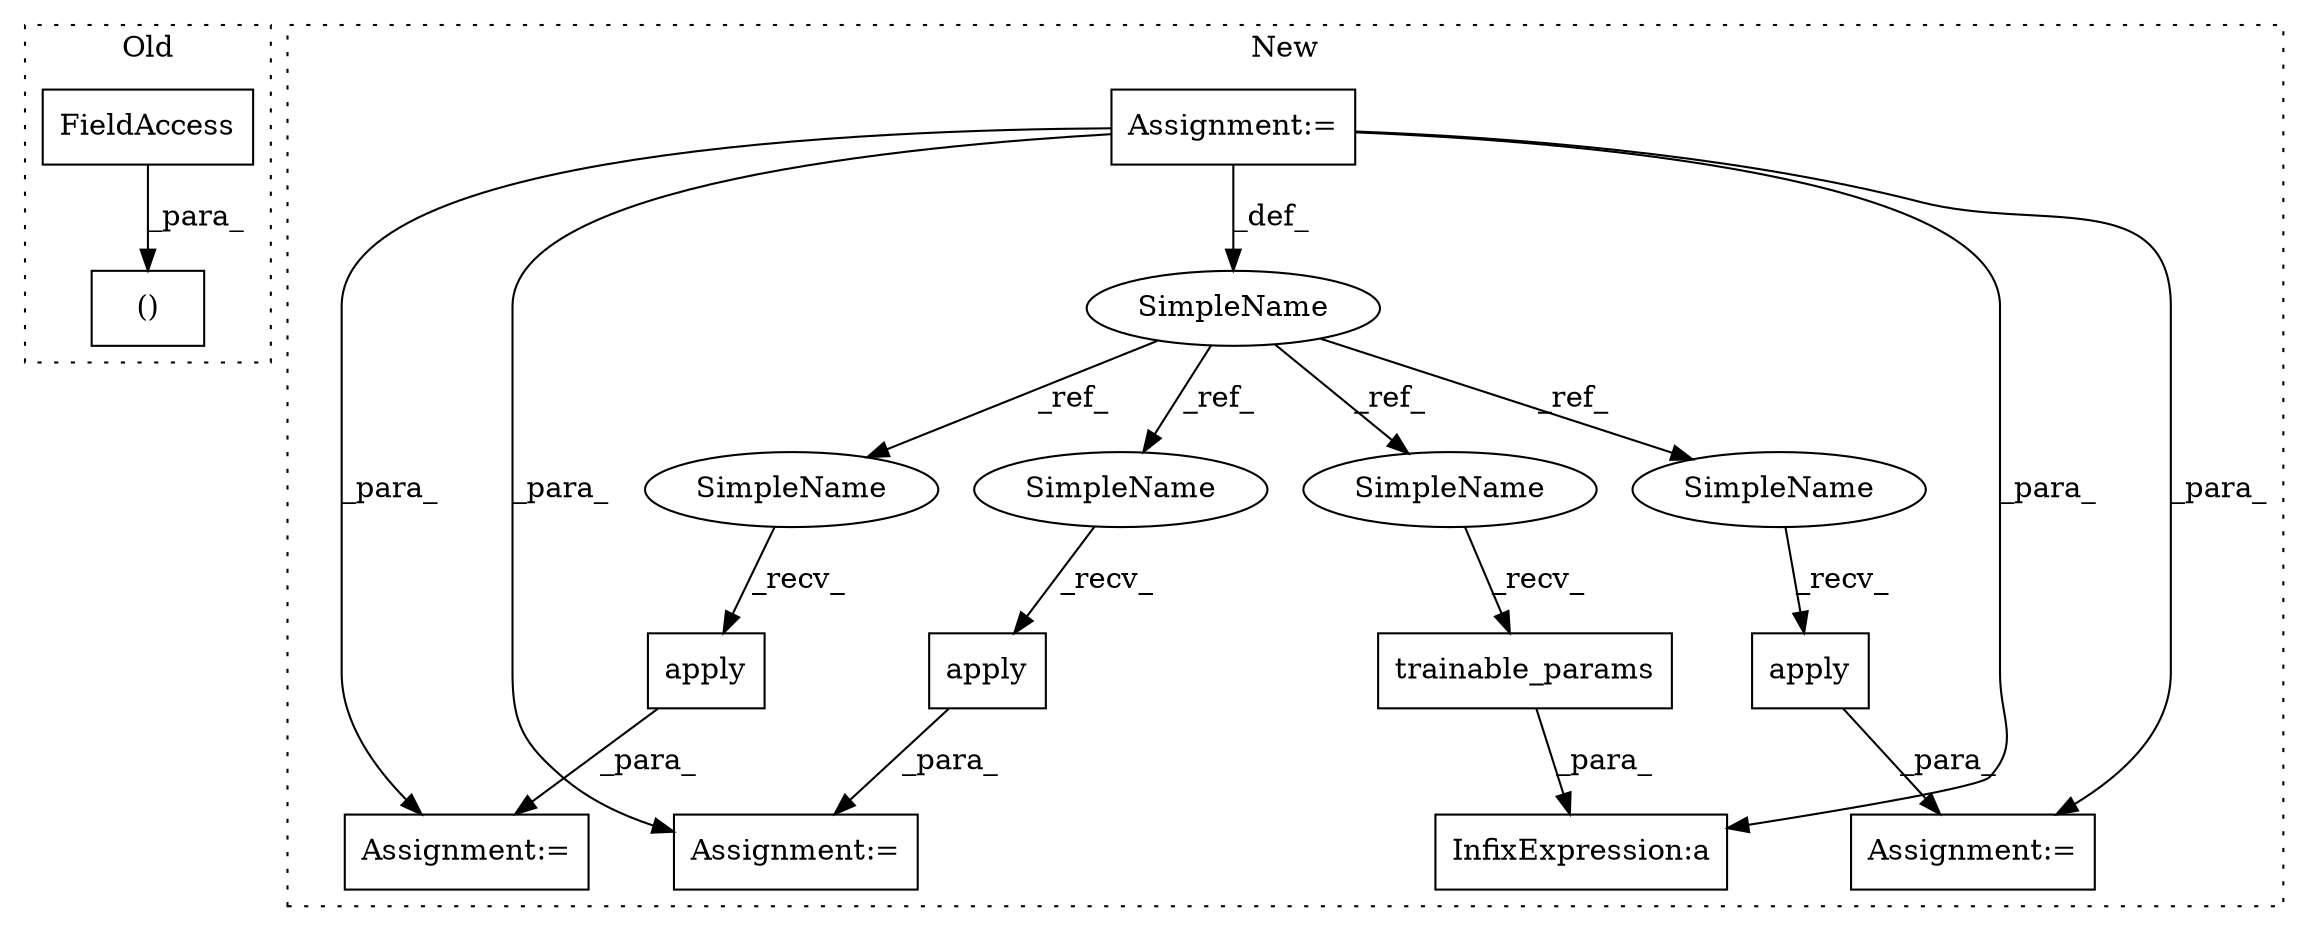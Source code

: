 digraph G {
subgraph cluster0 {
1 [label="()" a="106" s="18025" l="79" shape="box"];
11 [label="FieldAccess" a="22" s="18025" l="7" shape="box"];
label = "Old";
style="dotted";
}
subgraph cluster1 {
2 [label="trainable_params" a="32" s="18682" l="18" shape="box"];
3 [label="SimpleName" a="42" s="18424" l="10" shape="ellipse"];
4 [label="apply" a="32" s="18611,18635" l="6,1" shape="box"];
5 [label="InfixExpression:a" a="27" s="18668" l="3" shape="box"];
6 [label="apply" a="32" s="18558,18581" l="6,1" shape="box"];
7 [label="Assignment:=" a="7" s="18599" l="1" shape="box"];
8 [label="apply" a="32" s="18504,18529" l="6,1" shape="box"];
9 [label="Assignment:=" a="7" s="18546" l="1" shape="box"];
10 [label="Assignment:=" a="7" s="18492" l="1" shape="box"];
12 [label="Assignment:=" a="7" s="18434" l="1" shape="box"];
13 [label="SimpleName" a="42" s="18600" l="10" shape="ellipse"];
14 [label="SimpleName" a="42" s="18671" l="10" shape="ellipse"];
15 [label="SimpleName" a="42" s="18493" l="10" shape="ellipse"];
16 [label="SimpleName" a="42" s="18547" l="10" shape="ellipse"];
label = "New";
style="dotted";
}
2 -> 5 [label="_para_"];
3 -> 16 [label="_ref_"];
3 -> 13 [label="_ref_"];
3 -> 15 [label="_ref_"];
3 -> 14 [label="_ref_"];
4 -> 7 [label="_para_"];
6 -> 9 [label="_para_"];
8 -> 10 [label="_para_"];
11 -> 1 [label="_para_"];
12 -> 3 [label="_def_"];
12 -> 9 [label="_para_"];
12 -> 5 [label="_para_"];
12 -> 10 [label="_para_"];
12 -> 7 [label="_para_"];
13 -> 4 [label="_recv_"];
14 -> 2 [label="_recv_"];
15 -> 8 [label="_recv_"];
16 -> 6 [label="_recv_"];
}